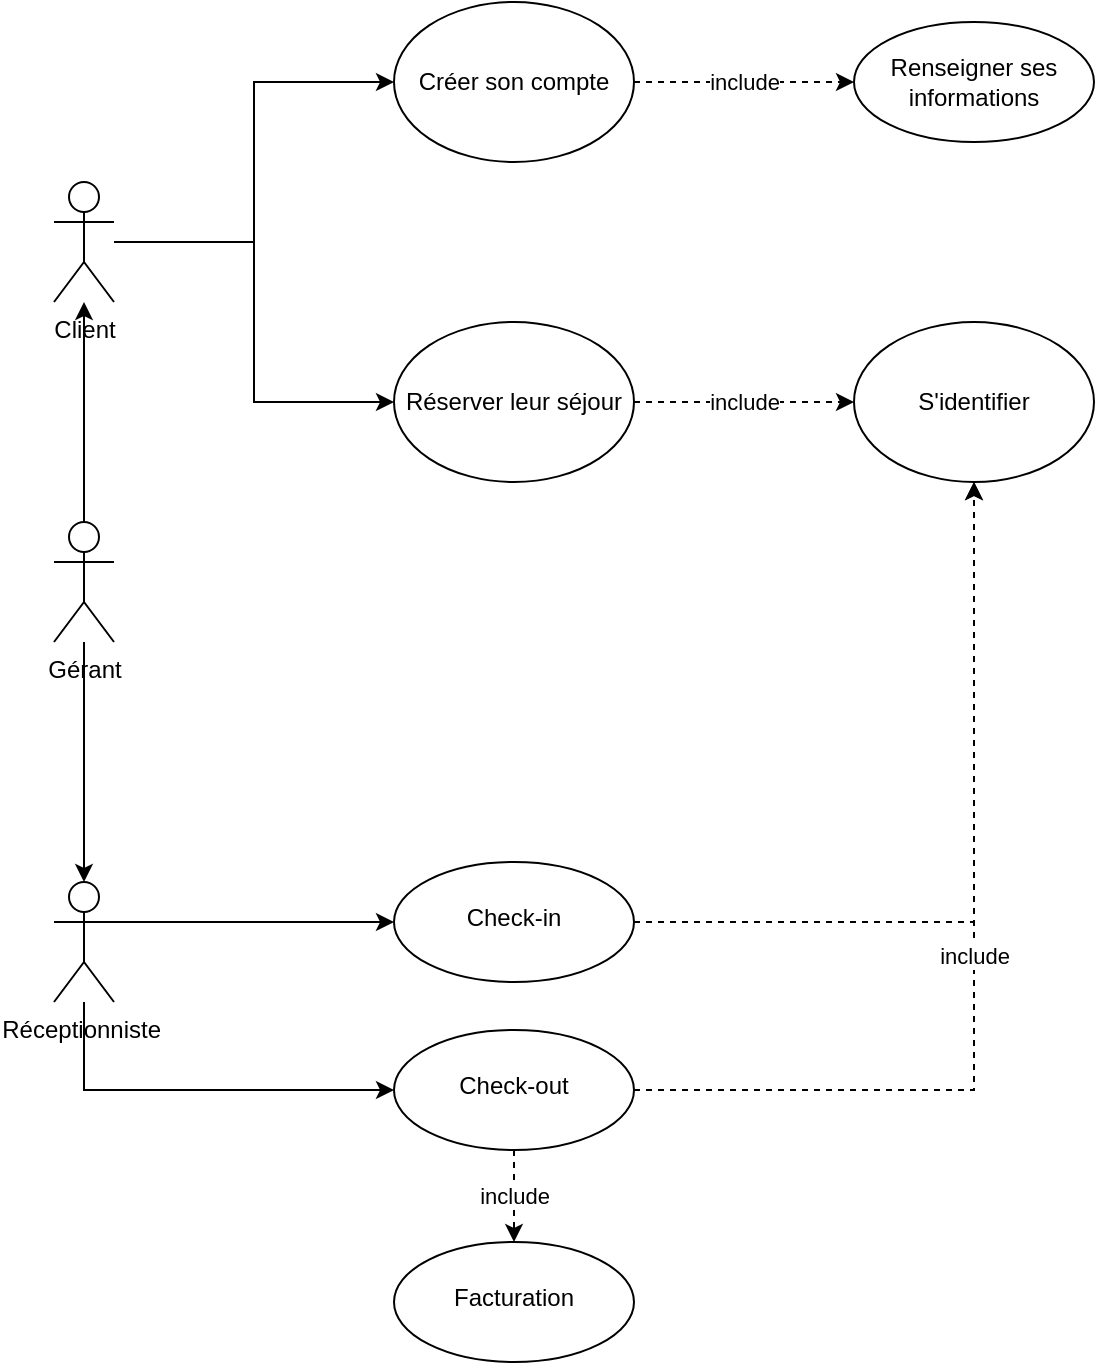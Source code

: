 <mxfile version="20.3.2" type="onedrive" pages="5"><diagram id="UOHbft1xeDRPv1NIy7Iu" name="Exercice 1"><mxGraphModel grid="1" page="1" gridSize="10" guides="1" tooltips="1" connect="1" arrows="1" fold="1" pageScale="1" pageWidth="827" pageHeight="1169" math="0" shadow="0"><root><mxCell id="0"/><mxCell id="1" parent="0"/><mxCell id="QIpu8yTW_Uua8N9Ui-ca-10" style="edgeStyle=orthogonalEdgeStyle;rounded=0;orthogonalLoop=1;jettySize=auto;html=1;entryX=0;entryY=0.5;entryDx=0;entryDy=0;" edge="1" parent="1" source="QIpu8yTW_Uua8N9Ui-ca-1" target="QIpu8yTW_Uua8N9Ui-ca-2"><mxGeometry relative="1" as="geometry"/></mxCell><mxCell id="QIpu8yTW_Uua8N9Ui-ca-11" style="edgeStyle=orthogonalEdgeStyle;rounded=0;orthogonalLoop=1;jettySize=auto;html=1;entryX=0;entryY=0.5;entryDx=0;entryDy=0;" edge="1" parent="1" source="QIpu8yTW_Uua8N9Ui-ca-1" target="QIpu8yTW_Uua8N9Ui-ca-6"><mxGeometry relative="1" as="geometry"/></mxCell><mxCell id="QIpu8yTW_Uua8N9Ui-ca-1" value="Client" style="shape=umlActor;verticalLabelPosition=bottom;verticalAlign=top;html=1;outlineConnect=0;" vertex="1" parent="1"><mxGeometry x="50" y="130" width="30" height="60" as="geometry"/></mxCell><mxCell id="QIpu8yTW_Uua8N9Ui-ca-4" value="include" style="edgeStyle=orthogonalEdgeStyle;rounded=0;orthogonalLoop=1;jettySize=auto;html=1;dashed=1;" edge="1" parent="1" source="QIpu8yTW_Uua8N9Ui-ca-2" target="QIpu8yTW_Uua8N9Ui-ca-3"><mxGeometry relative="1" as="geometry"/></mxCell><mxCell id="QIpu8yTW_Uua8N9Ui-ca-2" value="Réserver leur séjour" style="ellipse;whiteSpace=wrap;html=1;" vertex="1" parent="1"><mxGeometry x="220" y="200" width="120" height="80" as="geometry"/></mxCell><mxCell id="QIpu8yTW_Uua8N9Ui-ca-3" value="S'identifier" style="ellipse;whiteSpace=wrap;html=1;" vertex="1" parent="1"><mxGeometry x="450" y="200" width="120" height="80" as="geometry"/></mxCell><mxCell id="QIpu8yTW_Uua8N9Ui-ca-23" value="include" style="edgeStyle=orthogonalEdgeStyle;rounded=0;orthogonalLoop=1;jettySize=auto;html=1;dashed=1;" edge="1" parent="1" source="QIpu8yTW_Uua8N9Ui-ca-6" target="QIpu8yTW_Uua8N9Ui-ca-22"><mxGeometry relative="1" as="geometry"/></mxCell><mxCell id="QIpu8yTW_Uua8N9Ui-ca-6" value="Créer son compte" style="ellipse;whiteSpace=wrap;html=1;" vertex="1" parent="1"><mxGeometry x="220" y="40" width="120" height="80" as="geometry"/></mxCell><mxCell id="QIpu8yTW_Uua8N9Ui-ca-13" value="" style="edgeStyle=orthogonalEdgeStyle;rounded=0;orthogonalLoop=1;jettySize=auto;html=1;" edge="1" parent="1" source="QIpu8yTW_Uua8N9Ui-ca-12" target="QIpu8yTW_Uua8N9Ui-ca-1"><mxGeometry relative="1" as="geometry"/></mxCell><mxCell id="QIpu8yTW_Uua8N9Ui-ca-15" value="" style="edgeStyle=orthogonalEdgeStyle;rounded=0;orthogonalLoop=1;jettySize=auto;html=1;entryX=0;entryY=0.5;entryDx=0;entryDy=0;" edge="1" parent="1" source="QIpu8yTW_Uua8N9Ui-ca-18" target="QIpu8yTW_Uua8N9Ui-ca-14"><mxGeometry relative="1" as="geometry"><Array as="points"><mxPoint x="190" y="500"/><mxPoint x="190" y="500"/></Array></mxGeometry></mxCell><mxCell id="QIpu8yTW_Uua8N9Ui-ca-17" value="" style="edgeStyle=orthogonalEdgeStyle;rounded=0;orthogonalLoop=1;jettySize=auto;html=1;entryX=0;entryY=0.5;entryDx=0;entryDy=0;" edge="1" parent="1" source="QIpu8yTW_Uua8N9Ui-ca-18" target="QIpu8yTW_Uua8N9Ui-ca-16"><mxGeometry relative="1" as="geometry"><Array as="points"><mxPoint x="65" y="584"/></Array></mxGeometry></mxCell><mxCell id="QIpu8yTW_Uua8N9Ui-ca-19" style="edgeStyle=orthogonalEdgeStyle;rounded=0;orthogonalLoop=1;jettySize=auto;html=1;entryX=0.5;entryY=0;entryDx=0;entryDy=0;entryPerimeter=0;" edge="1" parent="1" source="QIpu8yTW_Uua8N9Ui-ca-12" target="QIpu8yTW_Uua8N9Ui-ca-18"><mxGeometry relative="1" as="geometry"/></mxCell><mxCell id="QIpu8yTW_Uua8N9Ui-ca-12" value="Gérant" style="shape=umlActor;verticalLabelPosition=bottom;verticalAlign=top;html=1;outlineConnect=0;" vertex="1" parent="1"><mxGeometry x="50" y="300" width="30" height="60" as="geometry"/></mxCell><mxCell id="QIpu8yTW_Uua8N9Ui-ca-24" style="edgeStyle=orthogonalEdgeStyle;rounded=0;orthogonalLoop=1;jettySize=auto;html=1;exitX=1;exitY=0.5;exitDx=0;exitDy=0;dashed=1;" edge="1" parent="1" source="QIpu8yTW_Uua8N9Ui-ca-14" target="QIpu8yTW_Uua8N9Ui-ca-3"><mxGeometry relative="1" as="geometry"/></mxCell><mxCell id="QIpu8yTW_Uua8N9Ui-ca-14" value="&lt;br&gt;Check-in" style="ellipse;whiteSpace=wrap;html=1;verticalAlign=top;" vertex="1" parent="1"><mxGeometry x="220" y="470" width="120" height="60" as="geometry"/></mxCell><mxCell id="QIpu8yTW_Uua8N9Ui-ca-21" value="include" style="edgeStyle=orthogonalEdgeStyle;rounded=0;orthogonalLoop=1;jettySize=auto;html=1;dashed=1;" edge="1" parent="1" source="QIpu8yTW_Uua8N9Ui-ca-16" target="QIpu8yTW_Uua8N9Ui-ca-20"><mxGeometry relative="1" as="geometry"/></mxCell><mxCell id="QIpu8yTW_Uua8N9Ui-ca-28" value="include" style="edgeStyle=orthogonalEdgeStyle;rounded=0;orthogonalLoop=1;jettySize=auto;html=1;exitX=1;exitY=0.5;exitDx=0;exitDy=0;dashed=1;entryX=0.5;entryY=1;entryDx=0;entryDy=0;" edge="1" parent="1" source="QIpu8yTW_Uua8N9Ui-ca-16" target="QIpu8yTW_Uua8N9Ui-ca-3"><mxGeometry relative="1" as="geometry"><mxPoint x="470" y="470" as="targetPoint"/></mxGeometry></mxCell><mxCell id="QIpu8yTW_Uua8N9Ui-ca-16" value="&lt;br&gt;Check-out" style="ellipse;whiteSpace=wrap;html=1;verticalAlign=top;" vertex="1" parent="1"><mxGeometry x="220" y="554" width="120" height="60" as="geometry"/></mxCell><mxCell id="QIpu8yTW_Uua8N9Ui-ca-18" value="Réceptionniste&amp;nbsp;" style="shape=umlActor;verticalLabelPosition=bottom;verticalAlign=top;html=1;outlineConnect=0;" vertex="1" parent="1"><mxGeometry x="50" y="480" width="30" height="60" as="geometry"/></mxCell><mxCell id="QIpu8yTW_Uua8N9Ui-ca-20" value="&lt;br&gt;Facturation" style="ellipse;whiteSpace=wrap;html=1;verticalAlign=top;" vertex="1" parent="1"><mxGeometry x="220" y="660" width="120" height="60" as="geometry"/></mxCell><mxCell id="QIpu8yTW_Uua8N9Ui-ca-22" value="Renseigner ses informations" style="ellipse;whiteSpace=wrap;html=1;" vertex="1" parent="1"><mxGeometry x="450" y="50" width="120" height="60" as="geometry"/></mxCell></root></mxGraphModel></diagram><diagram id="8SP7D2u-pZaELjnlS2Kb" name="Exercice 2"><mxGraphModel grid="1" page="1" gridSize="10" guides="1" tooltips="1" connect="1" arrows="1" fold="1" pageScale="1" pageWidth="827" pageHeight="1169" math="0" shadow="0"><root><mxCell id="0"/><mxCell id="1" parent="0"/><mxCell id="YaTky4jeEpIFXousbxKm-1" value="Reseau" style="swimlane;fontStyle=0;childLayout=stackLayout;horizontal=1;startSize=26;fillColor=none;horizontalStack=0;resizeParent=1;resizeParentMax=0;resizeLast=0;collapsible=1;marginBottom=0;" vertex="1" parent="1"><mxGeometry x="200" y="140" width="140" height="52" as="geometry"/></mxCell><mxCell id="YaTky4jeEpIFXousbxKm-4" value="nom: string [1]" style="text;strokeColor=none;fillColor=none;align=left;verticalAlign=top;spacingLeft=4;spacingRight=4;overflow=hidden;rotatable=0;points=[[0,0.5],[1,0.5]];portConstraint=eastwest;" vertex="1" parent="YaTky4jeEpIFXousbxKm-1"><mxGeometry y="26" width="140" height="26" as="geometry"/></mxCell><mxCell id="YaTky4jeEpIFXousbxKm-11" value="Paquet" style="swimlane;fontStyle=0;childLayout=stackLayout;horizontal=1;startSize=26;fillColor=none;horizontalStack=0;resizeParent=1;resizeParentMax=0;resizeLast=0;collapsible=1;marginBottom=0;" vertex="1" parent="1"><mxGeometry x="200" y="460" width="140" height="104" as="geometry"/></mxCell><mxCell id="YaTky4jeEpIFXousbxKm-12" value="expéditeur: string [1]" style="text;strokeColor=none;fillColor=none;align=left;verticalAlign=top;spacingLeft=4;spacingRight=4;overflow=hidden;rotatable=0;points=[[0,0.5],[1,0.5]];portConstraint=eastwest;" vertex="1" parent="YaTky4jeEpIFXousbxKm-11"><mxGeometry y="26" width="140" height="26" as="geometry"/></mxCell><mxCell id="YaTky4jeEpIFXousbxKm-13" value="destinataire: string [1]" style="text;strokeColor=none;fillColor=none;align=left;verticalAlign=top;spacingLeft=4;spacingRight=4;overflow=hidden;rotatable=0;points=[[0,0.5],[1,0.5]];portConstraint=eastwest;" vertex="1" parent="YaTky4jeEpIFXousbxKm-11"><mxGeometry y="52" width="140" height="26" as="geometry"/></mxCell><mxCell id="YaTky4jeEpIFXousbxKm-14" value="données: any [*]" style="text;strokeColor=none;fillColor=none;align=left;verticalAlign=top;spacingLeft=4;spacingRight=4;overflow=hidden;rotatable=0;points=[[0,0.5],[1,0.5]];portConstraint=eastwest;" vertex="1" parent="YaTky4jeEpIFXousbxKm-11"><mxGeometry y="78" width="140" height="26" as="geometry"/></mxCell><mxCell id="YaTky4jeEpIFXousbxKm-15" value="Noeud" style="swimlane;fontStyle=0;childLayout=stackLayout;horizontal=1;startSize=26;fillColor=none;horizontalStack=0;resizeParent=1;resizeParentMax=0;resizeLast=0;collapsible=1;marginBottom=0;" vertex="1" parent="1"><mxGeometry x="500" y="140" width="160" height="104" as="geometry"/></mxCell><mxCell id="YaTky4jeEpIFXousbxKm-18" value="nom: string [1]" style="text;strokeColor=none;fillColor=none;align=left;verticalAlign=top;spacingLeft=4;spacingRight=4;overflow=hidden;rotatable=0;points=[[0,0.5],[1,0.5]];portConstraint=eastwest;" vertex="1" parent="YaTky4jeEpIFXousbxKm-15"><mxGeometry y="26" width="160" height="26" as="geometry"/></mxCell><mxCell id="8zQFmWZroWbm_DRBVDmf-2" value="NœudPrécédent : string [1]" style="text;strokeColor=none;fillColor=none;align=left;verticalAlign=top;spacingLeft=4;spacingRight=4;overflow=hidden;rotatable=0;points=[[0,0.5],[1,0.5]];portConstraint=eastwest;" vertex="1" parent="YaTky4jeEpIFXousbxKm-15"><mxGeometry y="52" width="160" height="26" as="geometry"/></mxCell><mxCell id="8zQFmWZroWbm_DRBVDmf-6" value="NoeudSuivant: string [1]" style="text;strokeColor=none;fillColor=none;align=left;verticalAlign=top;spacingLeft=4;spacingRight=4;overflow=hidden;rotatable=0;points=[[0,0.5],[1,0.5]];portConstraint=eastwest;" vertex="1" parent="YaTky4jeEpIFXousbxKm-15"><mxGeometry y="78" width="160" height="26" as="geometry"/></mxCell><mxCell id="YaTky4jeEpIFXousbxKm-19" value="Destinataire" style="swimlane;fontStyle=0;childLayout=stackLayout;horizontal=1;startSize=26;fillColor=none;horizontalStack=0;resizeParent=1;resizeParentMax=0;resizeLast=0;collapsible=1;marginBottom=0;" vertex="1" parent="1"><mxGeometry x="500" y="499" width="140" height="52" as="geometry"/></mxCell><mxCell id="YaTky4jeEpIFXousbxKm-20" value="nom: string [1]" style="text;strokeColor=none;fillColor=none;align=left;verticalAlign=top;spacingLeft=4;spacingRight=4;overflow=hidden;rotatable=0;points=[[0,0.5],[1,0.5]];portConstraint=eastwest;" vertex="1" parent="YaTky4jeEpIFXousbxKm-19"><mxGeometry y="26" width="140" height="26" as="geometry"/></mxCell><mxCell id="YaTky4jeEpIFXousbxKm-23" value="type" style="swimlane;fontStyle=0;childLayout=stackLayout;horizontal=1;startSize=26;fillColor=none;horizontalStack=0;resizeParent=1;resizeParentMax=0;resizeLast=0;collapsible=1;marginBottom=0;" vertex="1" parent="1"><mxGeometry x="510" y="370" width="140" height="78" as="geometry"/></mxCell><mxCell id="YaTky4jeEpIFXousbxKm-24" value="imprimante [0...1]" style="text;strokeColor=none;fillColor=none;align=left;verticalAlign=top;spacingLeft=4;spacingRight=4;overflow=hidden;rotatable=0;points=[[0,0.5],[1,0.5]];portConstraint=eastwest;" vertex="1" parent="YaTky4jeEpIFXousbxKm-23"><mxGeometry y="26" width="140" height="26" as="geometry"/></mxCell><mxCell id="YaTky4jeEpIFXousbxKm-25" value="serveur de fichier [0...1]" style="text;strokeColor=none;fillColor=none;align=left;verticalAlign=top;spacingLeft=4;spacingRight=4;overflow=hidden;rotatable=0;points=[[0,0.5],[1,0.5]];portConstraint=eastwest;" vertex="1" parent="YaTky4jeEpIFXousbxKm-23"><mxGeometry y="52" width="140" height="26" as="geometry"/></mxCell><mxCell id="YaTky4jeEpIFXousbxKm-31" value="composer" style="endArrow=open;html=1;endSize=12;startArrow=diamondThin;startSize=14;startFill=0;edgeStyle=orthogonalEdgeStyle;rounded=0;" edge="1" parent="1"><mxGeometry relative="1" as="geometry"><mxPoint x="340" y="165.5" as="sourcePoint"/><mxPoint x="500" y="165.5" as="targetPoint"/></mxGeometry></mxCell><mxCell id="YaTky4jeEpIFXousbxKm-32" value="1..n" style="edgeLabel;resizable=0;html=1;align=left;verticalAlign=top;" connectable="0" vertex="1" parent="YaTky4jeEpIFXousbxKm-31"><mxGeometry x="-1" relative="1" as="geometry"><mxPoint x="130" y="5" as="offset"/></mxGeometry></mxCell><mxCell id="YaTky4jeEpIFXousbxKm-33" value="1" style="edgeLabel;resizable=0;html=1;align=right;verticalAlign=top;" connectable="0" vertex="1" parent="YaTky4jeEpIFXousbxKm-31"><mxGeometry x="1" relative="1" as="geometry"><mxPoint x="-140" y="5" as="offset"/></mxGeometry></mxCell><mxCell id="YaTky4jeEpIFXousbxKm-36" value="transmettre" style="endArrow=open;html=1;endSize=12;startArrow=diamondThin;startSize=14;startFill=0;edgeStyle=orthogonalEdgeStyle;rounded=0;exitX=0.514;exitY=1.038;exitDx=0;exitDy=0;exitPerimeter=0;entryX=0.5;entryY=0;entryDx=0;entryDy=0;" edge="1" parent="1" source="YaTky4jeEpIFXousbxKm-4" target="YaTky4jeEpIFXousbxKm-11"><mxGeometry relative="1" as="geometry"><mxPoint x="260" y="200" as="sourcePoint"/><mxPoint x="300" y="440" as="targetPoint"/></mxGeometry></mxCell><mxCell id="YaTky4jeEpIFXousbxKm-37" value="0..n" style="edgeLabel;resizable=0;html=1;align=left;verticalAlign=top;" connectable="0" vertex="1" parent="YaTky4jeEpIFXousbxKm-36"><mxGeometry x="-1" relative="1" as="geometry"><mxPoint y="227" as="offset"/></mxGeometry></mxCell><mxCell id="YaTky4jeEpIFXousbxKm-38" value="1" style="edgeLabel;resizable=0;html=1;align=right;verticalAlign=top;" connectable="0" vertex="1" parent="YaTky4jeEpIFXousbxKm-36"><mxGeometry x="1" relative="1" as="geometry"><mxPoint x="20" y="-260" as="offset"/></mxGeometry></mxCell><mxCell id="8zQFmWZroWbm_DRBVDmf-8" value="Être&amp;nbsp;" style="endArrow=open;html=1;endSize=12;startArrow=diamondThin;startSize=14;startFill=0;edgeStyle=orthogonalEdgeStyle;rounded=0;entryX=0.5;entryY=0;entryDx=0;entryDy=0;" edge="1" parent="1" source="8zQFmWZroWbm_DRBVDmf-6" target="YaTky4jeEpIFXousbxKm-23"><mxGeometry relative="1" as="geometry"><mxPoint x="510" y="650" as="sourcePoint"/><mxPoint x="670" y="650" as="targetPoint"/><Array as="points"><mxPoint x="580" y="330"/><mxPoint x="580" y="330"/></Array></mxGeometry></mxCell><mxCell id="8zQFmWZroWbm_DRBVDmf-9" value="0..1" style="edgeLabel;resizable=0;html=1;align=left;verticalAlign=top;" connectable="0" vertex="1" parent="8zQFmWZroWbm_DRBVDmf-8"><mxGeometry x="-1" relative="1" as="geometry"><mxPoint x="10" y="-4" as="offset"/></mxGeometry></mxCell><mxCell id="8zQFmWZroWbm_DRBVDmf-10" value="1" style="edgeLabel;resizable=0;html=1;align=right;verticalAlign=top;" connectable="0" vertex="1" parent="8zQFmWZroWbm_DRBVDmf-8"><mxGeometry x="1" relative="1" as="geometry"><mxPoint x="-20" y="-30" as="offset"/></mxGeometry></mxCell><mxCell id="8zQFmWZroWbm_DRBVDmf-13" value="envoyer" style="endArrow=open;html=1;endSize=12;startArrow=diamondThin;startSize=14;startFill=0;edgeStyle=orthogonalEdgeStyle;rounded=0;exitX=1;exitY=0.5;exitDx=0;exitDy=0;" edge="1" parent="1" source="YaTky4jeEpIFXousbxKm-13" target="YaTky4jeEpIFXousbxKm-19"><mxGeometry relative="1" as="geometry"><mxPoint x="350" y="350" as="sourcePoint"/><mxPoint x="510" y="350" as="targetPoint"/></mxGeometry></mxCell><mxCell id="8zQFmWZroWbm_DRBVDmf-14" value="1" style="edgeLabel;resizable=0;html=1;align=left;verticalAlign=top;" connectable="0" vertex="1" parent="8zQFmWZroWbm_DRBVDmf-13"><mxGeometry x="-1" relative="1" as="geometry"/></mxCell><mxCell id="8zQFmWZroWbm_DRBVDmf-15" value="1" style="edgeLabel;resizable=0;html=1;align=right;verticalAlign=top;" connectable="0" vertex="1" parent="8zQFmWZroWbm_DRBVDmf-13"><mxGeometry x="1" relative="1" as="geometry"/></mxCell></root></mxGraphModel></diagram><diagram id="cPqBqZqnW1Q1BuuigwlI" name="Exercice 3"><mxGraphModel grid="1" page="1" gridSize="10" guides="1" tooltips="1" connect="1" arrows="1" fold="1" pageScale="1" pageWidth="827" pageHeight="1169" math="0" shadow="0"><root><mxCell id="0"/><mxCell id="1" parent="0"/><mxCell id="v9Hd4poVs2MBLqqr0w2E-17" value="Armer(heureAlarme)" style="edgeStyle=orthogonalEdgeStyle;rounded=0;orthogonalLoop=1;jettySize=auto;html=1;" edge="1" parent="1" source="v9Hd4poVs2MBLqqr0w2E-15" target="v9Hd4poVs2MBLqqr0w2E-16"><mxGeometry relative="1" as="geometry"><Array as="points"><mxPoint x="330" y="190"/><mxPoint x="330" y="190"/></Array></mxGeometry></mxCell><mxCell id="v9Hd4poVs2MBLqqr0w2E-15" value="Afficher&lt;br&gt;heureCourante()" style="rounded=1;whiteSpace=wrap;html=1;" vertex="1" parent="1"><mxGeometry x="470" y="170" width="120" height="60" as="geometry"/></mxCell><mxCell id="v9Hd4poVs2MBLqqr0w2E-18" value="Désarmer(heureAlarme)" style="edgeStyle=orthogonalEdgeStyle;rounded=0;orthogonalLoop=1;jettySize=auto;html=1;" edge="1" parent="1" source="v9Hd4poVs2MBLqqr0w2E-16" target="v9Hd4poVs2MBLqqr0w2E-15"><mxGeometry relative="1" as="geometry"><Array as="points"><mxPoint x="320" y="210"/><mxPoint x="320" y="210"/></Array></mxGeometry></mxCell><mxCell id="v9Hd4poVs2MBLqqr0w2E-20" value="heureCourante() = heureAlarme" style="edgeStyle=orthogonalEdgeStyle;rounded=0;orthogonalLoop=1;jettySize=auto;html=1;" edge="1" parent="1" source="v9Hd4poVs2MBLqqr0w2E-16" target="v9Hd4poVs2MBLqqr0w2E-19"><mxGeometry relative="1" as="geometry"/></mxCell><mxCell id="v9Hd4poVs2MBLqqr0w2E-16" value="Reveil armé" style="rounded=1;whiteSpace=wrap;html=1;" vertex="1" parent="1"><mxGeometry x="120" y="170" width="120" height="60" as="geometry"/></mxCell><mxCell id="3MmcLyHTm7coJwy14nqW-3" value="arrêtSonnerie(30mins)&lt;br&gt;ou&amp;nbsp;&lt;br&gt;arrêtSonnerie()" style="edgeStyle=orthogonalEdgeStyle;rounded=0;orthogonalLoop=1;jettySize=auto;html=1;entryX=0.5;entryY=1;entryDx=0;entryDy=0;" edge="1" parent="1" source="v9Hd4poVs2MBLqqr0w2E-19" target="v9Hd4poVs2MBLqqr0w2E-15"><mxGeometry x="-0.286" y="-30" relative="1" as="geometry"><mxPoint as="offset"/></mxGeometry></mxCell><mxCell id="v9Hd4poVs2MBLqqr0w2E-19" value="sonner()" style="rounded=1;whiteSpace=wrap;html=1;" vertex="1" parent="1"><mxGeometry x="120" y="330" width="120" height="60" as="geometry"/></mxCell><mxCell id="3MmcLyHTm7coJwy14nqW-1" value="" style="ellipse;html=1;shape=startState;fillColor=#000000;strokeColor=#ff0000;" vertex="1" parent="1"><mxGeometry x="514" y="80" width="30" height="30" as="geometry"/></mxCell><mxCell id="3MmcLyHTm7coJwy14nqW-2" value="" style="edgeStyle=orthogonalEdgeStyle;html=1;verticalAlign=bottom;endArrow=open;endSize=8;strokeColor=#ff0000;rounded=0;" edge="1" parent="1" source="3MmcLyHTm7coJwy14nqW-1"><mxGeometry relative="1" as="geometry"><mxPoint x="529" y="170" as="targetPoint"/></mxGeometry></mxCell></root></mxGraphModel></diagram><diagram id="XRFGGiGXi9HseM1xoAP2" name="Exercice 4"><mxGraphModel grid="1" page="1" gridSize="10" guides="1" tooltips="1" connect="1" arrows="1" fold="1" pageScale="1" pageWidth="827" pageHeight="1169" math="0" shadow="0"><root><mxCell id="0"/><mxCell id="1" parent="0"/><mxCell id="jL_2xQ01D_inF0GhU1v--1" value="Vol" style="swimlane;fontStyle=0;childLayout=stackLayout;horizontal=1;startSize=26;fillColor=none;horizontalStack=0;resizeParent=1;resizeParentMax=0;resizeLast=0;collapsible=1;marginBottom=0;" vertex="1" parent="1"><mxGeometry x="80" y="90" width="180" height="260" as="geometry"/></mxCell><mxCell id="jL_2xQ01D_inF0GhU1v--21" value="NuméroVol: String" style="text;strokeColor=none;fillColor=none;align=left;verticalAlign=top;spacingLeft=4;spacingRight=4;overflow=hidden;rotatable=0;points=[[0,0.5],[1,0.5]];portConstraint=eastwest;" vertex="1" parent="jL_2xQ01D_inF0GhU1v--1"><mxGeometry y="26" width="180" height="26" as="geometry"/></mxCell><mxCell id="jL_2xQ01D_inF0GhU1v--2" value="AéroportDépart: String" style="text;strokeColor=none;fillColor=none;align=left;verticalAlign=top;spacingLeft=4;spacingRight=4;overflow=hidden;rotatable=0;points=[[0,0.5],[1,0.5]];portConstraint=eastwest;" vertex="1" parent="jL_2xQ01D_inF0GhU1v--1"><mxGeometry y="52" width="180" height="26" as="geometry"/></mxCell><mxCell id="jL_2xQ01D_inF0GhU1v--3" value="AéroportArrivée: String" style="text;strokeColor=none;fillColor=none;align=left;verticalAlign=top;spacingLeft=4;spacingRight=4;overflow=hidden;rotatable=0;points=[[0,0.5],[1,0.5]];portConstraint=eastwest;" vertex="1" parent="jL_2xQ01D_inF0GhU1v--1"><mxGeometry y="78" width="180" height="26" as="geometry"/></mxCell><mxCell id="jL_2xQ01D_inF0GhU1v--4" value="HeureDépart: String" style="text;strokeColor=none;fillColor=none;align=left;verticalAlign=top;spacingLeft=4;spacingRight=4;overflow=hidden;rotatable=0;points=[[0,0.5],[1,0.5]];portConstraint=eastwest;" vertex="1" parent="jL_2xQ01D_inF0GhU1v--1"><mxGeometry y="104" width="180" height="26" as="geometry"/></mxCell><mxCell id="jL_2xQ01D_inF0GhU1v--5" value="HeureArrivée: String" style="text;strokeColor=none;fillColor=none;align=left;verticalAlign=top;spacingLeft=4;spacingRight=4;overflow=hidden;rotatable=0;points=[[0,0.5],[1,0.5]];portConstraint=eastwest;" vertex="1" parent="jL_2xQ01D_inF0GhU1v--1"><mxGeometry y="130" width="180" height="26" as="geometry"/></mxCell><mxCell id="jL_2xQ01D_inF0GhU1v--7" value="DateDépart: String" style="text;strokeColor=none;fillColor=none;align=left;verticalAlign=top;spacingLeft=4;spacingRight=4;overflow=hidden;rotatable=0;points=[[0,0.5],[1,0.5]];portConstraint=eastwest;" vertex="1" parent="jL_2xQ01D_inF0GhU1v--1"><mxGeometry y="156" width="180" height="26" as="geometry"/></mxCell><mxCell id="jL_2xQ01D_inF0GhU1v--6" value="DateArrivée: String" style="text;strokeColor=none;fillColor=none;align=left;verticalAlign=top;spacingLeft=4;spacingRight=4;overflow=hidden;rotatable=0;points=[[0,0.5],[1,0.5]];portConstraint=eastwest;" vertex="1" parent="jL_2xQ01D_inF0GhU1v--1"><mxGeometry y="182" width="180" height="26" as="geometry"/></mxCell><mxCell id="jL_2xQ01D_inF0GhU1v--23" value="Réservation: Boolean" style="text;strokeColor=none;fillColor=none;align=left;verticalAlign=top;spacingLeft=4;spacingRight=4;overflow=hidden;rotatable=0;points=[[0,0.5],[1,0.5]];portConstraint=eastwest;" vertex="1" parent="jL_2xQ01D_inF0GhU1v--1"><mxGeometry y="208" width="180" height="26" as="geometry"/></mxCell><mxCell id="jL_2xQ01D_inF0GhU1v--9" value="AéroEscale: TableauAéroport" style="text;strokeColor=none;fillColor=none;align=left;verticalAlign=top;spacingLeft=4;spacingRight=4;overflow=hidden;rotatable=0;points=[[0,0.5],[1,0.5]];portConstraint=eastwest;" vertex="1" parent="jL_2xQ01D_inF0GhU1v--1"><mxGeometry y="234" width="180" height="26" as="geometry"/></mxCell><mxCell id="jL_2xQ01D_inF0GhU1v--10" value="Escale" style="swimlane;fontStyle=0;childLayout=stackLayout;horizontal=1;startSize=26;fillColor=none;horizontalStack=0;resizeParent=1;resizeParentMax=0;resizeLast=0;collapsible=1;marginBottom=0;" vertex="1" parent="1"><mxGeometry x="550" y="290" width="150" height="208" as="geometry"/></mxCell><mxCell id="jL_2xQ01D_inF0GhU1v--22" value="NuméroEscale: String" style="text;strokeColor=none;fillColor=none;align=left;verticalAlign=top;spacingLeft=4;spacingRight=4;overflow=hidden;rotatable=0;points=[[0,0.5],[1,0.5]];portConstraint=eastwest;" vertex="1" parent="jL_2xQ01D_inF0GhU1v--10"><mxGeometry y="26" width="150" height="26" as="geometry"/></mxCell><mxCell id="jL_2xQ01D_inF0GhU1v--11" value="Numéro(OrdreDéterminé): interger" style="text;strokeColor=none;fillColor=none;align=left;verticalAlign=top;spacingLeft=4;spacingRight=4;overflow=hidden;rotatable=0;points=[[0,0.5],[1,0.5]];portConstraint=eastwest;" vertex="1" parent="jL_2xQ01D_inF0GhU1v--10"><mxGeometry y="52" width="150" height="26" as="geometry"/></mxCell><mxCell id="jL_2xQ01D_inF0GhU1v--12" value="HeureDépart: String" style="text;strokeColor=none;fillColor=none;align=left;verticalAlign=top;spacingLeft=4;spacingRight=4;overflow=hidden;rotatable=0;points=[[0,0.5],[1,0.5]];portConstraint=eastwest;" vertex="1" parent="jL_2xQ01D_inF0GhU1v--10"><mxGeometry y="78" width="150" height="26" as="geometry"/></mxCell><mxCell id="jL_2xQ01D_inF0GhU1v--13" value="HeureArrivée: String" style="text;strokeColor=none;fillColor=none;align=left;verticalAlign=top;spacingLeft=4;spacingRight=4;overflow=hidden;rotatable=0;points=[[0,0.5],[1,0.5]];portConstraint=eastwest;" vertex="1" parent="jL_2xQ01D_inF0GhU1v--10"><mxGeometry y="104" width="150" height="26" as="geometry"/></mxCell><mxCell id="jL_2xQ01D_inF0GhU1v--15" value="AéroportDépart: String" style="text;strokeColor=none;fillColor=none;align=left;verticalAlign=top;spacingLeft=4;spacingRight=4;overflow=hidden;rotatable=0;points=[[0,0.5],[1,0.5]];portConstraint=eastwest;" vertex="1" parent="jL_2xQ01D_inF0GhU1v--10"><mxGeometry y="130" width="150" height="26" as="geometry"/></mxCell><mxCell id="jL_2xQ01D_inF0GhU1v--16" value="AéroportArrivée: String" style="text;strokeColor=none;fillColor=none;align=left;verticalAlign=top;spacingLeft=4;spacingRight=4;overflow=hidden;rotatable=0;points=[[0,0.5],[1,0.5]];portConstraint=eastwest;" vertex="1" parent="jL_2xQ01D_inF0GhU1v--10"><mxGeometry y="156" width="150" height="26" as="geometry"/></mxCell><mxCell id="jL_2xQ01D_inF0GhU1v--14" value="NuméroVol: TableauVol" style="text;strokeColor=none;fillColor=none;align=left;verticalAlign=top;spacingLeft=4;spacingRight=4;overflow=hidden;rotatable=0;points=[[0,0.5],[1,0.5]];portConstraint=eastwest;" vertex="1" parent="jL_2xQ01D_inF0GhU1v--10"><mxGeometry y="182" width="150" height="26" as="geometry"/></mxCell><mxCell id="jL_2xQ01D_inF0GhU1v--17" value="Aéroport" style="swimlane;fontStyle=0;childLayout=stackLayout;horizontal=1;startSize=26;fillColor=none;horizontalStack=0;resizeParent=1;resizeParentMax=0;resizeLast=0;collapsible=1;marginBottom=0;" vertex="1" parent="1"><mxGeometry x="600" y="90" width="140" height="52" as="geometry"/></mxCell><mxCell id="jL_2xQ01D_inF0GhU1v--18" value="Nom: String" style="text;strokeColor=none;fillColor=none;align=left;verticalAlign=top;spacingLeft=4;spacingRight=4;overflow=hidden;rotatable=0;points=[[0,0.5],[1,0.5]];portConstraint=eastwest;" vertex="1" parent="jL_2xQ01D_inF0GhU1v--17"><mxGeometry y="26" width="140" height="26" as="geometry"/></mxCell><mxCell id="jL_2xQ01D_inF0GhU1v--44" value="Aéroport" style="swimlane;fontStyle=0;childLayout=stackLayout;horizontal=1;startSize=26;fillColor=none;horizontalStack=0;resizeParent=1;resizeParentMax=0;resizeLast=0;collapsible=1;marginBottom=0;" vertex="1" parent="1"><mxGeometry x="589" y="620" width="180" height="104" as="geometry"/></mxCell><mxCell id="jL_2xQ01D_inF0GhU1v--45" value="Nom" style="text;strokeColor=none;fillColor=none;align=left;verticalAlign=top;spacingLeft=4;spacingRight=4;overflow=hidden;rotatable=0;points=[[0,0.5],[1,0.5]];portConstraint=eastwest;" vertex="1" parent="jL_2xQ01D_inF0GhU1v--44"><mxGeometry y="26" width="180" height="26" as="geometry"/></mxCell><mxCell id="jL_2xQ01D_inF0GhU1v--46" value="NuméroVol: TableauVol" style="text;strokeColor=none;fillColor=none;align=left;verticalAlign=top;spacingLeft=4;spacingRight=4;overflow=hidden;rotatable=0;points=[[0,0.5],[1,0.5]];portConstraint=eastwest;" vertex="1" parent="jL_2xQ01D_inF0GhU1v--44"><mxGeometry y="52" width="180" height="26" as="geometry"/></mxCell><mxCell id="jL_2xQ01D_inF0GhU1v--47" value="NuméroEscale: TableauEscale" style="text;strokeColor=none;fillColor=none;align=left;verticalAlign=top;spacingLeft=4;spacingRight=4;overflow=hidden;rotatable=0;points=[[0,0.5],[1,0.5]];portConstraint=eastwest;" vertex="1" parent="jL_2xQ01D_inF0GhU1v--44"><mxGeometry y="78" width="180" height="26" as="geometry"/></mxCell><mxCell id="jL_2xQ01D_inF0GhU1v--49" value="Atterrir&amp;nbsp;" style="endArrow=open;html=1;endSize=12;startArrow=diamondThin;startSize=14;startFill=0;edgeStyle=orthogonalEdgeStyle;rounded=0;" edge="1" parent="1" source="5tBhwGw_pbNqR3IVhCXK-17" target="jL_2xQ01D_inF0GhU1v--44"><mxGeometry x="-0.063" relative="1" as="geometry"><mxPoint x="239" y="763" as="sourcePoint"/><mxPoint x="588" y="700" as="targetPoint"/><Array as="points"><mxPoint x="399" y="763"/><mxPoint x="399" y="670"/></Array><mxPoint as="offset"/></mxGeometry></mxCell><mxCell id="jL_2xQ01D_inF0GhU1v--50" value="0...n" style="edgeLabel;resizable=0;html=1;align=left;verticalAlign=top;" connectable="0" vertex="1" parent="jL_2xQ01D_inF0GhU1v--49"><mxGeometry x="-1" relative="1" as="geometry"><mxPoint x="11" as="offset"/></mxGeometry></mxCell><mxCell id="jL_2xQ01D_inF0GhU1v--51" value="1" style="edgeLabel;resizable=0;html=1;align=right;verticalAlign=top;" connectable="0" vertex="1" parent="jL_2xQ01D_inF0GhU1v--49"><mxGeometry x="1" relative="1" as="geometry"/></mxCell><mxCell id="jL_2xQ01D_inF0GhU1v--52" value="Avoir" style="endArrow=open;html=1;endSize=12;startArrow=diamondThin;startSize=14;startFill=0;edgeStyle=orthogonalEdgeStyle;rounded=0;" edge="1" parent="1" source="5tBhwGw_pbNqR3IVhCXK-28" target="jL_2xQ01D_inF0GhU1v--44"><mxGeometry x="0.226" relative="1" as="geometry"><mxPoint x="589" y="1037" as="sourcePoint"/><mxPoint x="509" y="640" as="targetPoint"/><mxPoint as="offset"/></mxGeometry></mxCell><mxCell id="jL_2xQ01D_inF0GhU1v--53" value="0...n" style="edgeLabel;resizable=0;html=1;align=left;verticalAlign=top;" connectable="0" vertex="1" parent="jL_2xQ01D_inF0GhU1v--52"><mxGeometry x="-1" relative="1" as="geometry"/></mxCell><mxCell id="jL_2xQ01D_inF0GhU1v--54" value="1...n" style="edgeLabel;resizable=0;html=1;align=right;verticalAlign=top;" connectable="0" vertex="1" parent="jL_2xQ01D_inF0GhU1v--52"><mxGeometry x="1" relative="1" as="geometry"><mxPoint x="-10" as="offset"/></mxGeometry></mxCell><mxCell id="jL_2xQ01D_inF0GhU1v--56" value="Faire" style="endArrow=open;html=1;endSize=12;startArrow=diamondThin;startSize=14;startFill=0;edgeStyle=orthogonalEdgeStyle;rounded=0;" edge="1" parent="1" source="5tBhwGw_pbNqR3IVhCXK-21" target="5tBhwGw_pbNqR3IVhCXK-28"><mxGeometry relative="1" as="geometry"><mxPoint x="240.96" y="849.294" as="sourcePoint"/><mxPoint x="437.05" y="1033.854" as="targetPoint"/></mxGeometry></mxCell><mxCell id="jL_2xQ01D_inF0GhU1v--57" value="0...n" style="edgeLabel;resizable=0;html=1;align=left;verticalAlign=top;" connectable="0" vertex="1" parent="jL_2xQ01D_inF0GhU1v--56"><mxGeometry x="-1" relative="1" as="geometry"/></mxCell><mxCell id="jL_2xQ01D_inF0GhU1v--58" value="1" style="edgeLabel;resizable=0;html=1;align=right;verticalAlign=top;" connectable="0" vertex="1" parent="jL_2xQ01D_inF0GhU1v--56"><mxGeometry x="1" relative="1" as="geometry"/></mxCell><mxCell id="5tBhwGw_pbNqR3IVhCXK-13" value="Vol" style="swimlane;fontStyle=0;childLayout=stackLayout;horizontal=1;startSize=26;fillColor=none;horizontalStack=0;resizeParent=1;resizeParentMax=0;resizeLast=0;collapsible=1;marginBottom=0;" vertex="1" parent="1"><mxGeometry x="59" y="634" width="180" height="286" as="geometry"/></mxCell><mxCell id="5tBhwGw_pbNqR3IVhCXK-14" value="NuméroVol: String" style="text;strokeColor=none;fillColor=none;align=left;verticalAlign=top;spacingLeft=4;spacingRight=4;overflow=hidden;rotatable=0;points=[[0,0.5],[1,0.5]];portConstraint=eastwest;" vertex="1" parent="5tBhwGw_pbNqR3IVhCXK-13"><mxGeometry y="26" width="180" height="26" as="geometry"/></mxCell><mxCell id="5tBhwGw_pbNqR3IVhCXK-15" value="AéroportDépart: String" style="text;strokeColor=none;fillColor=none;align=left;verticalAlign=top;spacingLeft=4;spacingRight=4;overflow=hidden;rotatable=0;points=[[0,0.5],[1,0.5]];portConstraint=eastwest;" vertex="1" parent="5tBhwGw_pbNqR3IVhCXK-13"><mxGeometry y="52" width="180" height="26" as="geometry"/></mxCell><mxCell id="5tBhwGw_pbNqR3IVhCXK-16" value="AéroportArrivée: String" style="text;strokeColor=none;fillColor=none;align=left;verticalAlign=top;spacingLeft=4;spacingRight=4;overflow=hidden;rotatable=0;points=[[0,0.5],[1,0.5]];portConstraint=eastwest;" vertex="1" parent="5tBhwGw_pbNqR3IVhCXK-13"><mxGeometry y="78" width="180" height="26" as="geometry"/></mxCell><mxCell id="5tBhwGw_pbNqR3IVhCXK-17" value="HeureDépart: String" style="text;strokeColor=none;fillColor=none;align=left;verticalAlign=top;spacingLeft=4;spacingRight=4;overflow=hidden;rotatable=0;points=[[0,0.5],[1,0.5]];portConstraint=eastwest;" vertex="1" parent="5tBhwGw_pbNqR3IVhCXK-13"><mxGeometry y="104" width="180" height="26" as="geometry"/></mxCell><mxCell id="5tBhwGw_pbNqR3IVhCXK-18" value="HeureArrivée: String" style="text;strokeColor=none;fillColor=none;align=left;verticalAlign=top;spacingLeft=4;spacingRight=4;overflow=hidden;rotatable=0;points=[[0,0.5],[1,0.5]];portConstraint=eastwest;" vertex="1" parent="5tBhwGw_pbNqR3IVhCXK-13"><mxGeometry y="130" width="180" height="26" as="geometry"/></mxCell><mxCell id="5tBhwGw_pbNqR3IVhCXK-19" value="DateDépart: String" style="text;strokeColor=none;fillColor=none;align=left;verticalAlign=top;spacingLeft=4;spacingRight=4;overflow=hidden;rotatable=0;points=[[0,0.5],[1,0.5]];portConstraint=eastwest;" vertex="1" parent="5tBhwGw_pbNqR3IVhCXK-13"><mxGeometry y="156" width="180" height="26" as="geometry"/></mxCell><mxCell id="5tBhwGw_pbNqR3IVhCXK-20" value="DateArrivée: String" style="text;strokeColor=none;fillColor=none;align=left;verticalAlign=top;spacingLeft=4;spacingRight=4;overflow=hidden;rotatable=0;points=[[0,0.5],[1,0.5]];portConstraint=eastwest;" vertex="1" parent="5tBhwGw_pbNqR3IVhCXK-13"><mxGeometry y="182" width="180" height="26" as="geometry"/></mxCell><mxCell id="5tBhwGw_pbNqR3IVhCXK-21" value="Réservation: Boolean" style="text;strokeColor=none;fillColor=none;align=left;verticalAlign=top;spacingLeft=4;spacingRight=4;overflow=hidden;rotatable=0;points=[[0,0.5],[1,0.5]];portConstraint=eastwest;" vertex="1" parent="5tBhwGw_pbNqR3IVhCXK-13"><mxGeometry y="208" width="180" height="26" as="geometry"/></mxCell><mxCell id="5tBhwGw_pbNqR3IVhCXK-22" value="AéroEscale: TableauAéroport" style="text;strokeColor=none;fillColor=none;align=left;verticalAlign=top;spacingLeft=4;spacingRight=4;overflow=hidden;rotatable=0;points=[[0,0.5],[1,0.5]];portConstraint=eastwest;" vertex="1" parent="5tBhwGw_pbNqR3IVhCXK-13"><mxGeometry y="234" width="180" height="26" as="geometry"/></mxCell><mxCell id="5tBhwGw_pbNqR3IVhCXK-23" value="NuméroEscale: TableauEscale" style="text;strokeColor=none;fillColor=none;align=left;verticalAlign=top;spacingLeft=4;spacingRight=4;overflow=hidden;rotatable=0;points=[[0,0.5],[1,0.5]];portConstraint=eastwest;" vertex="1" parent="5tBhwGw_pbNqR3IVhCXK-13"><mxGeometry y="260" width="180" height="26" as="geometry"/></mxCell><mxCell id="5tBhwGw_pbNqR3IVhCXK-24" value="Escale" style="swimlane;fontStyle=0;childLayout=stackLayout;horizontal=1;startSize=26;fillColor=none;horizontalStack=0;resizeParent=1;resizeParentMax=0;resizeLast=0;collapsible=1;marginBottom=0;" vertex="1" parent="1"><mxGeometry x="419" y="930" width="170" height="182" as="geometry"/></mxCell><mxCell id="5tBhwGw_pbNqR3IVhCXK-25" value="NuméroEscale: String" style="text;strokeColor=none;fillColor=none;align=left;verticalAlign=top;spacingLeft=4;spacingRight=4;overflow=hidden;rotatable=0;points=[[0,0.5],[1,0.5]];portConstraint=eastwest;" vertex="1" parent="5tBhwGw_pbNqR3IVhCXK-24"><mxGeometry y="26" width="170" height="26" as="geometry"/></mxCell><mxCell id="5tBhwGw_pbNqR3IVhCXK-26" value="Numéro(OrdreDéterminé): interger" style="text;strokeColor=none;fillColor=none;align=left;verticalAlign=top;spacingLeft=4;spacingRight=4;overflow=hidden;rotatable=0;points=[[0,0.5],[1,0.5]];portConstraint=eastwest;" vertex="1" parent="5tBhwGw_pbNqR3IVhCXK-24"><mxGeometry y="52" width="170" height="26" as="geometry"/></mxCell><mxCell id="5tBhwGw_pbNqR3IVhCXK-27" value="HeureDépart: String" style="text;strokeColor=none;fillColor=none;align=left;verticalAlign=top;spacingLeft=4;spacingRight=4;overflow=hidden;rotatable=0;points=[[0,0.5],[1,0.5]];portConstraint=eastwest;" vertex="1" parent="5tBhwGw_pbNqR3IVhCXK-24"><mxGeometry y="78" width="170" height="26" as="geometry"/></mxCell><mxCell id="5tBhwGw_pbNqR3IVhCXK-28" value="HeureArrivée: String" style="text;strokeColor=none;fillColor=none;align=left;verticalAlign=top;spacingLeft=4;spacingRight=4;overflow=hidden;rotatable=0;points=[[0,0.5],[1,0.5]];portConstraint=eastwest;" vertex="1" parent="5tBhwGw_pbNqR3IVhCXK-24"><mxGeometry y="104" width="170" height="26" as="geometry"/></mxCell><mxCell id="5tBhwGw_pbNqR3IVhCXK-31" value="NuméroVol: TableauVol" style="text;strokeColor=none;fillColor=none;align=left;verticalAlign=top;spacingLeft=4;spacingRight=4;overflow=hidden;rotatable=0;points=[[0,0.5],[1,0.5]];portConstraint=eastwest;" vertex="1" parent="5tBhwGw_pbNqR3IVhCXK-24"><mxGeometry y="130" width="170" height="26" as="geometry"/></mxCell><mxCell id="Tw0msapTEQWDBNJJ1fh--1" value="AéroEscale: TableauAéroport" style="text;strokeColor=none;fillColor=none;align=left;verticalAlign=top;spacingLeft=4;spacingRight=4;overflow=hidden;rotatable=0;points=[[0,0.5],[1,0.5]];portConstraint=eastwest;" vertex="1" parent="5tBhwGw_pbNqR3IVhCXK-24"><mxGeometry y="156" width="170" height="26" as="geometry"/></mxCell><mxCell id="8qslzy5ahcLtS7MG2BZ2-1" value="Atterir" style="endArrow=open;html=1;endSize=12;startArrow=diamondThin;startSize=14;startFill=0;edgeStyle=orthogonalEdgeStyle;rounded=0;exitX=1;exitY=0.5;exitDx=0;exitDy=0;entryX=0;entryY=0.25;entryDx=0;entryDy=0;" edge="1" parent="1" source="jL_2xQ01D_inF0GhU1v--2" target="jL_2xQ01D_inF0GhU1v--17"><mxGeometry relative="1" as="geometry"><mxPoint x="310" y="580" as="sourcePoint"/><mxPoint x="470" y="580" as="targetPoint"/></mxGeometry></mxCell><mxCell id="8qslzy5ahcLtS7MG2BZ2-2" value="0...n" style="edgeLabel;resizable=0;html=1;align=left;verticalAlign=top;" connectable="0" vertex="1" parent="8qslzy5ahcLtS7MG2BZ2-1"><mxGeometry x="-1" relative="1" as="geometry"/></mxCell><mxCell id="8qslzy5ahcLtS7MG2BZ2-3" value="1" style="edgeLabel;resizable=0;html=1;align=right;verticalAlign=top;" connectable="0" vertex="1" parent="8qslzy5ahcLtS7MG2BZ2-1"><mxGeometry x="1" relative="1" as="geometry"><mxPoint x="-10" as="offset"/></mxGeometry></mxCell><mxCell id="8qslzy5ahcLtS7MG2BZ2-4" value="Avoir" style="endArrow=open;html=1;endSize=12;startArrow=diamondThin;startSize=14;startFill=0;edgeStyle=orthogonalEdgeStyle;rounded=0;exitX=0.596;exitY=1.133;exitDx=0;exitDy=0;exitPerimeter=0;entryX=1;entryY=0.5;entryDx=0;entryDy=0;" edge="1" parent="1" source="jL_2xQ01D_inF0GhU1v--18" target="jL_2xQ01D_inF0GhU1v--23"><mxGeometry x="0.148" relative="1" as="geometry"><mxPoint x="310" y="580" as="sourcePoint"/><mxPoint x="470" y="580" as="targetPoint"/><Array as="points"><mxPoint x="683" y="240"/><mxPoint x="470" y="240"/><mxPoint x="470" y="311"/></Array><mxPoint as="offset"/></mxGeometry></mxCell><mxCell id="8qslzy5ahcLtS7MG2BZ2-5" value="1" style="edgeLabel;resizable=0;html=1;align=left;verticalAlign=top;" connectable="0" vertex="1" parent="8qslzy5ahcLtS7MG2BZ2-4"><mxGeometry x="-1" relative="1" as="geometry"/></mxCell><mxCell id="8qslzy5ahcLtS7MG2BZ2-6" value="0...n" style="edgeLabel;resizable=0;html=1;align=right;verticalAlign=top;" connectable="0" vertex="1" parent="8qslzy5ahcLtS7MG2BZ2-4"><mxGeometry x="1" relative="1" as="geometry"><mxPoint x="30" as="offset"/></mxGeometry></mxCell><mxCell id="8qslzy5ahcLtS7MG2BZ2-8" value="" style="endArrow=none;html=1;rounded=0;exitX=0.993;exitY=-0.066;exitDx=0;exitDy=0;exitPerimeter=0;entryX=0.453;entryY=1.133;entryDx=0;entryDy=0;entryPerimeter=0;" edge="1" parent="1" source="jL_2xQ01D_inF0GhU1v--7" target="jL_2xQ01D_inF0GhU1v--18"><mxGeometry width="50" height="50" relative="1" as="geometry"><mxPoint x="360" y="610" as="sourcePoint"/><mxPoint x="410" y="560" as="targetPoint"/></mxGeometry></mxCell><mxCell id="8qslzy5ahcLtS7MG2BZ2-9" value="" style="endArrow=none;dashed=1;html=1;rounded=0;exitX=0.25;exitY=0;exitDx=0;exitDy=0;" edge="1" parent="1" source="jL_2xQ01D_inF0GhU1v--10"><mxGeometry width="50" height="50" relative="1" as="geometry"><mxPoint x="360" y="610" as="sourcePoint"/><mxPoint x="460" y="190" as="targetPoint"/></mxGeometry></mxCell></root></mxGraphModel></diagram><diagram id="YQQxdxoVmTPwe5vwdiaK" name="Exercice 6"><mxGraphModel grid="1" page="1" gridSize="10" guides="1" tooltips="1" connect="1" arrows="1" fold="1" pageScale="1" pageWidth="827" pageHeight="1169" math="0" shadow="0"><root><mxCell id="0"/><mxCell id="1" parent="0"/><mxCell id="fqZJ4D0D4YBDzFe-NGDT-1" value="Utilisateur" style="rounded=0;whiteSpace=wrap;html=1;" vertex="1" parent="1"><mxGeometry x="70" y="100" width="120" height="60" as="geometry"/></mxCell><mxCell id="fqZJ4D0D4YBDzFe-NGDT-2" value="Ascenseur" style="rounded=0;whiteSpace=wrap;html=1;" vertex="1" parent="1"><mxGeometry x="370" y="100" width="120" height="60" as="geometry"/></mxCell><mxCell id="fqZJ4D0D4YBDzFe-NGDT-5" value="" style="html=1;points=[];perimeter=orthogonalPerimeter;" vertex="1" parent="1"><mxGeometry x="125" y="200" width="10" height="300" as="geometry"/></mxCell><mxCell id="fqZJ4D0D4YBDzFe-NGDT-20" value="Le bouton&lt;br&gt;s'éteinte&amp;nbsp;" style="edgeStyle=orthogonalEdgeStyle;rounded=0;orthogonalLoop=1;jettySize=auto;html=1;startArrow=none;startFill=0;" edge="1" parent="1" source="fqZJ4D0D4YBDzFe-NGDT-6" target="fqZJ4D0D4YBDzFe-NGDT-16"><mxGeometry y="20" relative="1" as="geometry"><Array as="points"><mxPoint x="380" y="410"/><mxPoint x="380" y="410"/></Array><mxPoint as="offset"/></mxGeometry></mxCell><mxCell id="fqZJ4D0D4YBDzFe-NGDT-24" value="Ouvertement des portes" style="edgeStyle=orthogonalEdgeStyle;rounded=0;orthogonalLoop=1;jettySize=auto;html=1;startArrow=none;startFill=0;" edge="1" parent="1" source="fqZJ4D0D4YBDzFe-NGDT-6" target="fqZJ4D0D4YBDzFe-NGDT-23"><mxGeometry y="-10" relative="1" as="geometry"><mxPoint as="offset"/></mxGeometry></mxCell><mxCell id="fqZJ4D0D4YBDzFe-NGDT-25" value="Fermeture des portes" style="edgeStyle=orthogonalEdgeStyle;rounded=0;orthogonalLoop=1;jettySize=auto;html=1;entryX=0.11;entryY=0.9;entryDx=0;entryDy=0;entryPerimeter=0;startArrow=none;startFill=0;" edge="1" parent="1" target="fqZJ4D0D4YBDzFe-NGDT-23"><mxGeometry x="-0.021" y="10" relative="1" as="geometry"><mxPoint x="440" y="470" as="sourcePoint"/><mxPoint as="offset"/></mxGeometry></mxCell><mxCell id="fqZJ4D0D4YBDzFe-NGDT-6" value="" style="html=1;points=[];perimeter=orthogonalPerimeter;" vertex="1" parent="1"><mxGeometry x="425" y="200" width="10" height="300" as="geometry"/></mxCell><mxCell id="fqZJ4D0D4YBDzFe-NGDT-7" value="Appuyé" style="html=1;verticalAlign=bottom;startArrow=none;endArrow=block;startSize=8;rounded=0;exitX=0.9;exitY=0.263;exitDx=0;exitDy=0;exitPerimeter=0;startFill=0;entryX=0.3;entryY=0;entryDx=0;entryDy=0;entryPerimeter=0;" edge="1" parent="1" target="fqZJ4D0D4YBDzFe-NGDT-16"><mxGeometry relative="1" as="geometry"><mxPoint x="135" y="200.0" as="sourcePoint"/><mxPoint x="255" y="200" as="targetPoint"/></mxGeometry></mxCell><mxCell id="fqZJ4D0D4YBDzFe-NGDT-8" value="" style="html=1;points=[];perimeter=orthogonalPerimeter;" vertex="1" parent="1"><mxGeometry x="575" y="200" width="10" height="140" as="geometry"/></mxCell><mxCell id="fqZJ4D0D4YBDzFe-NGDT-9" value="Ascenseur se déplace &lt;br&gt;à l'étage" style="html=1;verticalAlign=bottom;startArrow=none;endArrow=block;startSize=8;rounded=0;startFill=0;exitX=1.11;exitY=0.319;exitDx=0;exitDy=0;exitPerimeter=0;entryX=0.014;entryY=0.684;entryDx=0;entryDy=0;entryPerimeter=0;" edge="1" parent="1" source="fqZJ4D0D4YBDzFe-NGDT-6" target="fqZJ4D0D4YBDzFe-NGDT-8"><mxGeometry relative="1" as="geometry"><mxPoint x="470" y="310" as="sourcePoint"/><mxPoint x="570" y="296" as="targetPoint"/><Array as="points"><mxPoint x="510" y="296"/></Array></mxGeometry></mxCell><mxCell id="fqZJ4D0D4YBDzFe-NGDT-10" value="Etage" style="rounded=0;whiteSpace=wrap;html=1;" vertex="1" parent="1"><mxGeometry x="520" y="100" width="120" height="60" as="geometry"/></mxCell><mxCell id="fqZJ4D0D4YBDzFe-NGDT-15" value="Bouton" style="rounded=0;whiteSpace=wrap;html=1;" vertex="1" parent="1"><mxGeometry x="220" y="100" width="120" height="60" as="geometry"/></mxCell><mxCell id="fqZJ4D0D4YBDzFe-NGDT-18" value="Demande à l'ascenseur&lt;br&gt;de se déplacer" style="edgeStyle=orthogonalEdgeStyle;rounded=0;orthogonalLoop=1;jettySize=auto;html=1;startArrow=none;startFill=0;entryX=0.057;entryY=0.124;entryDx=0;entryDy=0;entryPerimeter=0;" edge="1" parent="1" source="fqZJ4D0D4YBDzFe-NGDT-16" target="fqZJ4D0D4YBDzFe-NGDT-6"><mxGeometry x="-0.017" y="15" relative="1" as="geometry"><mxPoint x="420" y="237" as="targetPoint"/><Array as="points"><mxPoint x="410" y="237"/></Array><mxPoint as="offset"/></mxGeometry></mxCell><mxCell id="fqZJ4D0D4YBDzFe-NGDT-16" value="" style="html=1;points=[];perimeter=orthogonalPerimeter;" vertex="1" parent="1"><mxGeometry x="275" y="200" width="10" height="300" as="geometry"/></mxCell><mxCell id="fqZJ4D0D4YBDzFe-NGDT-19" value="Le bouton&amp;nbsp;&lt;br&gt;s'allume" style="edgeStyle=orthogonalEdgeStyle;rounded=0;orthogonalLoop=1;jettySize=auto;html=1;startArrow=none;startFill=0;exitX=-0.1;exitY=0.204;exitDx=0;exitDy=0;exitPerimeter=0;" edge="1" parent="1" source="fqZJ4D0D4YBDzFe-NGDT-6" target="fqZJ4D0D4YBDzFe-NGDT-16"><mxGeometry x="0.001" y="20" relative="1" as="geometry"><mxPoint x="430" y="260" as="sourcePoint"/><mxPoint x="273" y="260" as="targetPoint"/><Array as="points"><mxPoint x="424" y="260"/></Array><mxPoint as="offset"/></mxGeometry></mxCell><mxCell id="fqZJ4D0D4YBDzFe-NGDT-22" value="Porte" style="rounded=0;whiteSpace=wrap;html=1;" vertex="1" parent="1"><mxGeometry x="670" y="100" width="120" height="60" as="geometry"/></mxCell><mxCell id="fqZJ4D0D4YBDzFe-NGDT-23" value="" style="html=1;points=[];perimeter=orthogonalPerimeter;" vertex="1" parent="1"><mxGeometry x="725" y="200" width="10" height="300" as="geometry"/></mxCell></root></mxGraphModel></diagram></mxfile>
